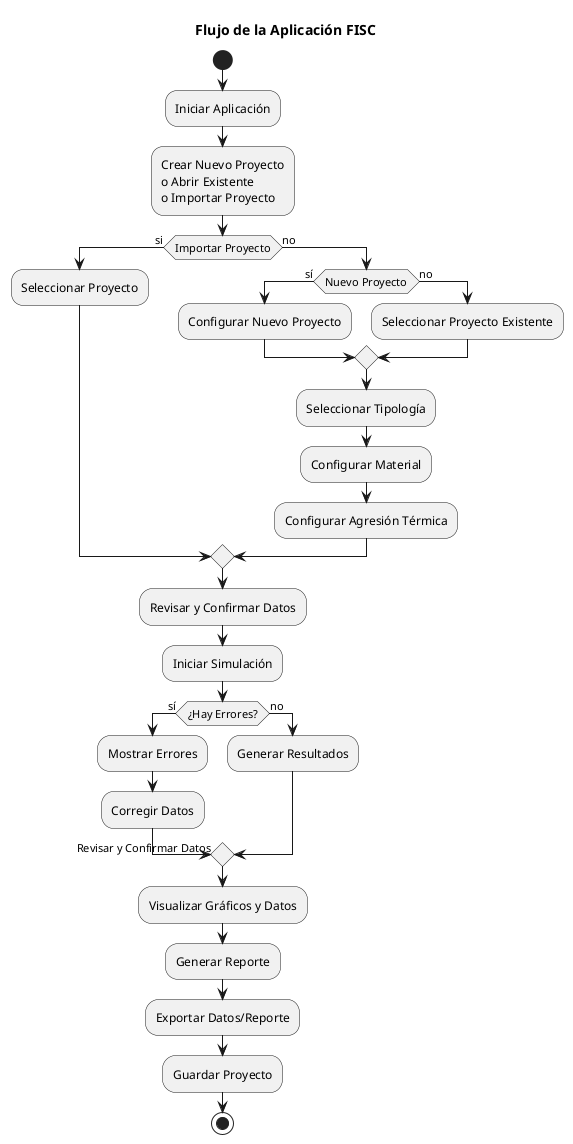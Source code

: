 @startuml
title Flujo de la Aplicación FISC

start

:Iniciar Aplicación;
:Crear Nuevo Proyecto\no Abrir Existente\no Importar Proyecto;

if (Importar Proyecto) then (si)
    :Seleccionar Proyecto;
else (no)
    if (Nuevo Proyecto) then (sí)
        :Configurar Nuevo Proyecto;
    else (no)
        :Seleccionar Proyecto Existente;
    endif

    :Seleccionar Tipología;
    :Configurar Material;
    :Configurar Agresión Térmica;
endif
    :Revisar y Confirmar Datos;
    :Iniciar Simulación;

    if (¿Hay Errores?) then (sí)
        :Mostrar Errores;
        :Corregir Datos;
        -> Revisar y Confirmar Datos;
    else (no)
        :Generar Resultados;
    endif

    :Visualizar Gráficos y Datos;
    :Generar Reporte;
    :Exportar Datos/Reporte;
    :Guardar Proyecto;
    stop


@enduml
